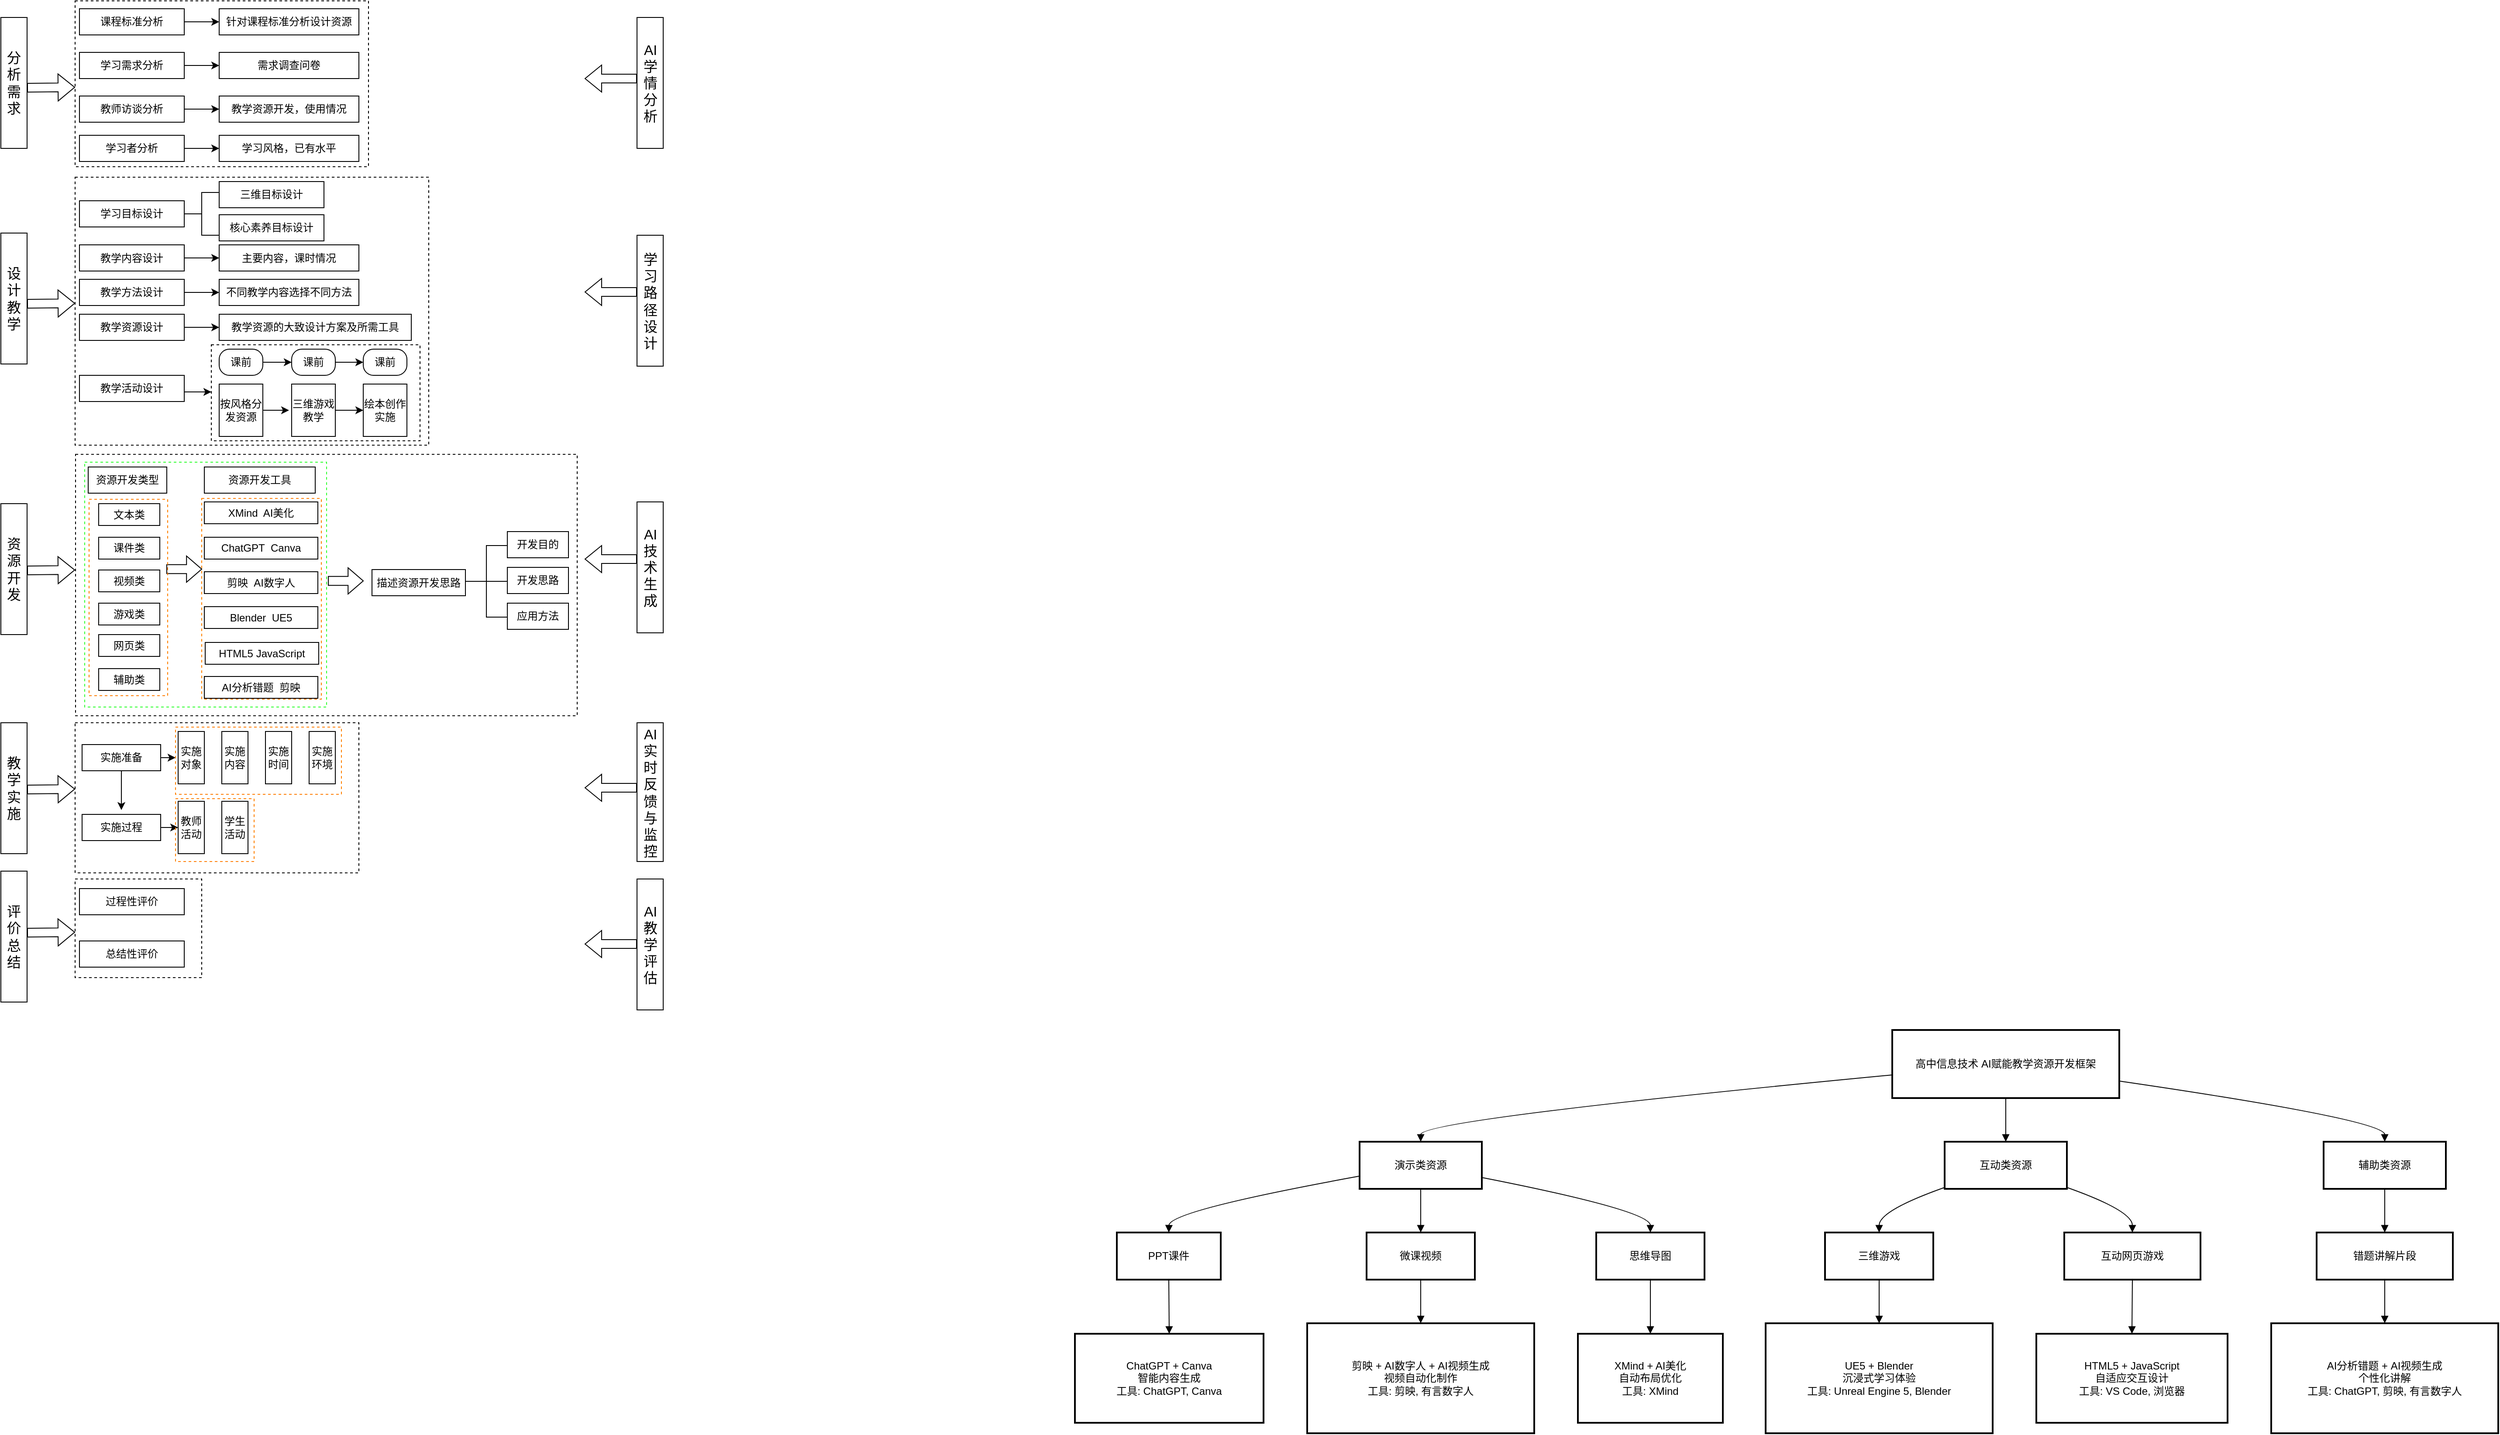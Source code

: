 <mxfile version="28.1.0">
  <diagram name="第 1 页" id="VxwswA1CDqskSliWBCK6">
    <mxGraphModel dx="2696" dy="692" grid="1" gridSize="10" guides="1" tooltips="1" connect="1" arrows="1" fold="1" page="1" pageScale="1" pageWidth="827" pageHeight="1169" math="0" shadow="0">
      <root>
        <mxCell id="0" />
        <mxCell id="1" parent="0" />
        <mxCell id="JnCEbH-ntcEdmTGc3oJX-201" value="" style="rounded=0;whiteSpace=wrap;html=1;fillColor=none;dashed=1;" parent="1" vertex="1">
          <mxGeometry x="-1125" y="401" width="336" height="190" as="geometry" />
        </mxCell>
        <mxCell id="JnCEbH-ntcEdmTGc3oJX-203" value="" style="rounded=0;whiteSpace=wrap;html=1;fillColor=none;dashed=1;" parent="1" vertex="1">
          <mxGeometry x="-1125" y="603" width="405" height="307" as="geometry" />
        </mxCell>
        <mxCell id="JnCEbH-ntcEdmTGc3oJX-2" value="分析需求" style="rounded=0;whiteSpace=wrap;html=1;fontSize=16;" parent="1" vertex="1">
          <mxGeometry x="-1210" y="420" width="30" height="150" as="geometry" />
        </mxCell>
        <mxCell id="JnCEbH-ntcEdmTGc3oJX-3" value="设计教学" style="rounded=0;whiteSpace=wrap;html=1;fontSize=16;" parent="1" vertex="1">
          <mxGeometry x="-1210" y="667" width="30" height="150" as="geometry" />
        </mxCell>
        <mxCell id="JnCEbH-ntcEdmTGc3oJX-4" value="资源开发" style="rounded=0;whiteSpace=wrap;html=1;fontSize=16;" parent="1" vertex="1">
          <mxGeometry x="-1210" y="977" width="30" height="150" as="geometry" />
        </mxCell>
        <mxCell id="JnCEbH-ntcEdmTGc3oJX-5" value="教学实施" style="rounded=0;whiteSpace=wrap;html=1;fontSize=16;" parent="1" vertex="1">
          <mxGeometry x="-1210" y="1228" width="30" height="150" as="geometry" />
        </mxCell>
        <mxCell id="JnCEbH-ntcEdmTGc3oJX-6" value="评价总结" style="rounded=0;whiteSpace=wrap;html=1;fontSize=16;" parent="1" vertex="1">
          <mxGeometry x="-1210" y="1398" width="30" height="150" as="geometry" />
        </mxCell>
        <mxCell id="JnCEbH-ntcEdmTGc3oJX-7" value="过程性评价" style="rounded=0;whiteSpace=wrap;html=1;" parent="1" vertex="1">
          <mxGeometry x="-1120" y="1418" width="120" height="30" as="geometry" />
        </mxCell>
        <mxCell id="JnCEbH-ntcEdmTGc3oJX-8" value="总结性评价" style="rounded=0;whiteSpace=wrap;html=1;" parent="1" vertex="1">
          <mxGeometry x="-1120" y="1478" width="120" height="30" as="geometry" />
        </mxCell>
        <mxCell id="JnCEbH-ntcEdmTGc3oJX-195" style="edgeStyle=elbowEdgeStyle;rounded=0;orthogonalLoop=1;jettySize=auto;html=1;exitX=1;exitY=0.5;exitDx=0;exitDy=0;entryX=0;entryY=0.5;entryDx=0;entryDy=0;" parent="1" source="JnCEbH-ntcEdmTGc3oJX-9" target="JnCEbH-ntcEdmTGc3oJX-11" edge="1">
          <mxGeometry relative="1" as="geometry" />
        </mxCell>
        <mxCell id="JnCEbH-ntcEdmTGc3oJX-9" value="实施过程" style="rounded=0;whiteSpace=wrap;html=1;" parent="1" vertex="1">
          <mxGeometry x="-1117" y="1333" width="90" height="30" as="geometry" />
        </mxCell>
        <mxCell id="JnCEbH-ntcEdmTGc3oJX-196" style="edgeStyle=elbowEdgeStyle;rounded=0;orthogonalLoop=1;jettySize=auto;html=1;exitX=0.5;exitY=1;exitDx=0;exitDy=0;" parent="1" source="JnCEbH-ntcEdmTGc3oJX-10" edge="1">
          <mxGeometry relative="1" as="geometry">
            <mxPoint x="-1072" y="1328" as="targetPoint" />
          </mxGeometry>
        </mxCell>
        <mxCell id="JnCEbH-ntcEdmTGc3oJX-197" style="edgeStyle=elbowEdgeStyle;rounded=0;orthogonalLoop=1;jettySize=auto;html=1;exitX=1;exitY=0.5;exitDx=0;exitDy=0;" parent="1" source="JnCEbH-ntcEdmTGc3oJX-10" edge="1">
          <mxGeometry relative="1" as="geometry">
            <mxPoint x="-1010" y="1268" as="targetPoint" />
          </mxGeometry>
        </mxCell>
        <mxCell id="JnCEbH-ntcEdmTGc3oJX-10" value="实施准备" style="rounded=0;whiteSpace=wrap;html=1;" parent="1" vertex="1">
          <mxGeometry x="-1117" y="1253" width="90" height="30" as="geometry" />
        </mxCell>
        <mxCell id="JnCEbH-ntcEdmTGc3oJX-11" value="教师活动" style="rounded=0;whiteSpace=wrap;html=1;" parent="1" vertex="1">
          <mxGeometry x="-1007" y="1318" width="30" height="60" as="geometry" />
        </mxCell>
        <mxCell id="JnCEbH-ntcEdmTGc3oJX-12" value="学生活动" style="rounded=0;whiteSpace=wrap;html=1;" parent="1" vertex="1">
          <mxGeometry x="-957" y="1318" width="30" height="60" as="geometry" />
        </mxCell>
        <mxCell id="JnCEbH-ntcEdmTGc3oJX-13" value="实施内容" style="rounded=0;whiteSpace=wrap;html=1;" parent="1" vertex="1">
          <mxGeometry x="-957" y="1238" width="30" height="60" as="geometry" />
        </mxCell>
        <mxCell id="JnCEbH-ntcEdmTGc3oJX-14" value="实施对象" style="rounded=0;whiteSpace=wrap;html=1;" parent="1" vertex="1">
          <mxGeometry x="-1007" y="1238" width="30" height="60" as="geometry" />
        </mxCell>
        <mxCell id="JnCEbH-ntcEdmTGc3oJX-15" value="实施时间" style="rounded=0;whiteSpace=wrap;html=1;" parent="1" vertex="1">
          <mxGeometry x="-907" y="1238" width="30" height="60" as="geometry" />
        </mxCell>
        <mxCell id="JnCEbH-ntcEdmTGc3oJX-16" value="实施环境" style="rounded=0;whiteSpace=wrap;html=1;" parent="1" vertex="1">
          <mxGeometry x="-857" y="1238" width="30" height="60" as="geometry" />
        </mxCell>
        <mxCell id="JnCEbH-ntcEdmTGc3oJX-17" value="资源开发类型" style="rounded=0;whiteSpace=wrap;html=1;" parent="1" vertex="1">
          <mxGeometry x="-1110" y="935" width="90" height="30" as="geometry" />
        </mxCell>
        <mxCell id="JnCEbH-ntcEdmTGc3oJX-18" value="资源开发工具" style="rounded=0;whiteSpace=wrap;html=1;" parent="1" vertex="1">
          <mxGeometry x="-977" y="935" width="127" height="30" as="geometry" />
        </mxCell>
        <mxCell id="JnCEbH-ntcEdmTGc3oJX-19" value="描述资源开发思路" style="rounded=0;whiteSpace=wrap;html=1;" parent="1" vertex="1">
          <mxGeometry x="-785" y="1052.5" width="107" height="30" as="geometry" />
        </mxCell>
        <mxCell id="JnCEbH-ntcEdmTGc3oJX-20" value="文本类" style="rounded=0;whiteSpace=wrap;html=1;" parent="1" vertex="1">
          <mxGeometry x="-1098" y="977" width="70" height="25" as="geometry" />
        </mxCell>
        <mxCell id="JnCEbH-ntcEdmTGc3oJX-21" value="课件类" style="rounded=0;whiteSpace=wrap;html=1;" parent="1" vertex="1">
          <mxGeometry x="-1098" y="1015.5" width="70" height="25" as="geometry" />
        </mxCell>
        <mxCell id="JnCEbH-ntcEdmTGc3oJX-22" value="视频类" style="rounded=0;whiteSpace=wrap;html=1;" parent="1" vertex="1">
          <mxGeometry x="-1098" y="1053" width="70" height="25" as="geometry" />
        </mxCell>
        <mxCell id="JnCEbH-ntcEdmTGc3oJX-24" value="网页类" style="rounded=0;whiteSpace=wrap;html=1;" parent="1" vertex="1">
          <mxGeometry x="-1098" y="1127" width="70" height="25" as="geometry" />
        </mxCell>
        <mxCell id="JnCEbH-ntcEdmTGc3oJX-25" value="游戏类" style="rounded=0;whiteSpace=wrap;html=1;" parent="1" vertex="1">
          <mxGeometry x="-1098" y="1091" width="70" height="25" as="geometry" />
        </mxCell>
        <mxCell id="JnCEbH-ntcEdmTGc3oJX-27" value="辅助类" style="rounded=0;whiteSpace=wrap;html=1;" parent="1" vertex="1">
          <mxGeometry x="-1098" y="1166" width="70" height="25" as="geometry" />
        </mxCell>
        <mxCell id="JnCEbH-ntcEdmTGc3oJX-167" style="edgeStyle=orthogonalEdgeStyle;rounded=0;orthogonalLoop=1;jettySize=auto;html=1;exitX=1;exitY=0.5;exitDx=0;exitDy=0;entryX=0;entryY=0.5;entryDx=0;entryDy=0;" parent="1" source="JnCEbH-ntcEdmTGc3oJX-129" target="JnCEbH-ntcEdmTGc3oJX-155" edge="1">
          <mxGeometry relative="1" as="geometry" />
        </mxCell>
        <mxCell id="JnCEbH-ntcEdmTGc3oJX-129" value="课程标准分析" style="rounded=0;whiteSpace=wrap;html=1;" parent="1" vertex="1">
          <mxGeometry x="-1120" y="410" width="120" height="30" as="geometry" />
        </mxCell>
        <mxCell id="JnCEbH-ntcEdmTGc3oJX-170" style="edgeStyle=orthogonalEdgeStyle;rounded=0;orthogonalLoop=1;jettySize=auto;html=1;exitX=1;exitY=0.5;exitDx=0;exitDy=0;entryX=0;entryY=0.5;entryDx=0;entryDy=0;" parent="1" source="JnCEbH-ntcEdmTGc3oJX-130" target="JnCEbH-ntcEdmTGc3oJX-157" edge="1">
          <mxGeometry relative="1" as="geometry" />
        </mxCell>
        <mxCell id="JnCEbH-ntcEdmTGc3oJX-130" value="教师访谈分析" style="rounded=0;whiteSpace=wrap;html=1;" parent="1" vertex="1">
          <mxGeometry x="-1120" y="510" width="120" height="30" as="geometry" />
        </mxCell>
        <mxCell id="JnCEbH-ntcEdmTGc3oJX-169" style="edgeStyle=orthogonalEdgeStyle;rounded=0;orthogonalLoop=1;jettySize=auto;html=1;exitX=1;exitY=0.5;exitDx=0;exitDy=0;entryX=0;entryY=0.5;entryDx=0;entryDy=0;" parent="1" source="JnCEbH-ntcEdmTGc3oJX-131" target="JnCEbH-ntcEdmTGc3oJX-156" edge="1">
          <mxGeometry relative="1" as="geometry" />
        </mxCell>
        <mxCell id="JnCEbH-ntcEdmTGc3oJX-131" value="学习需求分析" style="rounded=0;whiteSpace=wrap;html=1;" parent="1" vertex="1">
          <mxGeometry x="-1120" y="460" width="120" height="30" as="geometry" />
        </mxCell>
        <mxCell id="JnCEbH-ntcEdmTGc3oJX-173" style="edgeStyle=orthogonalEdgeStyle;rounded=0;orthogonalLoop=1;jettySize=auto;html=1;exitX=1;exitY=0.5;exitDx=0;exitDy=0;entryX=0;entryY=0.5;entryDx=0;entryDy=0;" parent="1" source="JnCEbH-ntcEdmTGc3oJX-132" target="JnCEbH-ntcEdmTGc3oJX-158" edge="1">
          <mxGeometry relative="1" as="geometry">
            <mxPoint x="-970" y="570" as="targetPoint" />
          </mxGeometry>
        </mxCell>
        <mxCell id="JnCEbH-ntcEdmTGc3oJX-132" value="学习者分析" style="rounded=0;whiteSpace=wrap;html=1;" parent="1" vertex="1">
          <mxGeometry x="-1120" y="555" width="120" height="30" as="geometry" />
        </mxCell>
        <mxCell id="JnCEbH-ntcEdmTGc3oJX-133" value="学习目标设计" style="rounded=0;whiteSpace=wrap;html=1;" parent="1" vertex="1">
          <mxGeometry x="-1120" y="630" width="120" height="30" as="geometry" />
        </mxCell>
        <mxCell id="JnCEbH-ntcEdmTGc3oJX-182" style="edgeStyle=elbowEdgeStyle;rounded=0;orthogonalLoop=1;jettySize=auto;html=1;exitX=1;exitY=0.5;exitDx=0;exitDy=0;entryX=0;entryY=0.5;entryDx=0;entryDy=0;" parent="1" source="JnCEbH-ntcEdmTGc3oJX-134" target="JnCEbH-ntcEdmTGc3oJX-161" edge="1">
          <mxGeometry relative="1" as="geometry" />
        </mxCell>
        <mxCell id="JnCEbH-ntcEdmTGc3oJX-134" value="教学资源设计" style="rounded=0;whiteSpace=wrap;html=1;" parent="1" vertex="1">
          <mxGeometry x="-1120" y="760" width="120" height="30" as="geometry" />
        </mxCell>
        <mxCell id="JnCEbH-ntcEdmTGc3oJX-179" style="edgeStyle=elbowEdgeStyle;rounded=0;orthogonalLoop=1;jettySize=auto;html=1;exitX=1;exitY=0.5;exitDx=0;exitDy=0;entryX=0;entryY=0.5;entryDx=0;entryDy=0;" parent="1" source="JnCEbH-ntcEdmTGc3oJX-135" target="JnCEbH-ntcEdmTGc3oJX-159" edge="1">
          <mxGeometry relative="1" as="geometry" />
        </mxCell>
        <mxCell id="JnCEbH-ntcEdmTGc3oJX-135" value="教学内容设计" style="rounded=0;whiteSpace=wrap;html=1;" parent="1" vertex="1">
          <mxGeometry x="-1120" y="680.5" width="120" height="30" as="geometry" />
        </mxCell>
        <mxCell id="JnCEbH-ntcEdmTGc3oJX-136" value="教学活动设计" style="rounded=0;whiteSpace=wrap;html=1;" parent="1" vertex="1">
          <mxGeometry x="-1120" y="830" width="120" height="30" as="geometry" />
        </mxCell>
        <mxCell id="JnCEbH-ntcEdmTGc3oJX-137" value="三维目标设计" style="rounded=0;whiteSpace=wrap;html=1;" parent="1" vertex="1">
          <mxGeometry x="-960" y="608" width="120" height="30" as="geometry" />
        </mxCell>
        <mxCell id="JnCEbH-ntcEdmTGc3oJX-138" value="核心素养目标设计" style="rounded=0;whiteSpace=wrap;html=1;" parent="1" vertex="1">
          <mxGeometry x="-960" y="646" width="120" height="30" as="geometry" />
        </mxCell>
        <mxCell id="JnCEbH-ntcEdmTGc3oJX-180" style="edgeStyle=elbowEdgeStyle;rounded=0;orthogonalLoop=1;jettySize=auto;html=1;exitX=1;exitY=0.5;exitDx=0;exitDy=0;entryX=0;entryY=0.5;entryDx=0;entryDy=0;" parent="1" source="JnCEbH-ntcEdmTGc3oJX-139" target="JnCEbH-ntcEdmTGc3oJX-160" edge="1">
          <mxGeometry relative="1" as="geometry" />
        </mxCell>
        <mxCell id="JnCEbH-ntcEdmTGc3oJX-139" value="教学方法设计" style="rounded=0;whiteSpace=wrap;html=1;" parent="1" vertex="1">
          <mxGeometry x="-1120" y="720" width="120" height="30" as="geometry" />
        </mxCell>
        <mxCell id="JnCEbH-ntcEdmTGc3oJX-183" style="edgeStyle=elbowEdgeStyle;rounded=0;orthogonalLoop=1;jettySize=auto;html=1;exitX=1;exitY=0.5;exitDx=0;exitDy=0;entryX=0;entryY=0.5;entryDx=0;entryDy=0;" parent="1" source="JnCEbH-ntcEdmTGc3oJX-140" target="JnCEbH-ntcEdmTGc3oJX-141" edge="1">
          <mxGeometry relative="1" as="geometry" />
        </mxCell>
        <mxCell id="JnCEbH-ntcEdmTGc3oJX-140" value="课前" style="rounded=1;whiteSpace=wrap;html=1;arcSize=39;" parent="1" vertex="1">
          <mxGeometry x="-960" y="800" width="50" height="30" as="geometry" />
        </mxCell>
        <mxCell id="JnCEbH-ntcEdmTGc3oJX-184" style="edgeStyle=elbowEdgeStyle;rounded=0;orthogonalLoop=1;jettySize=auto;html=1;exitX=1;exitY=0.5;exitDx=0;exitDy=0;entryX=0;entryY=0.5;entryDx=0;entryDy=0;" parent="1" source="JnCEbH-ntcEdmTGc3oJX-141" target="JnCEbH-ntcEdmTGc3oJX-142" edge="1">
          <mxGeometry relative="1" as="geometry" />
        </mxCell>
        <mxCell id="JnCEbH-ntcEdmTGc3oJX-141" value="课前" style="rounded=1;whiteSpace=wrap;html=1;arcSize=39;" parent="1" vertex="1">
          <mxGeometry x="-877" y="800" width="50" height="30" as="geometry" />
        </mxCell>
        <mxCell id="JnCEbH-ntcEdmTGc3oJX-142" value="课前" style="rounded=1;whiteSpace=wrap;html=1;arcSize=39;" parent="1" vertex="1">
          <mxGeometry x="-795" y="800" width="50" height="30" as="geometry" />
        </mxCell>
        <mxCell id="JnCEbH-ntcEdmTGc3oJX-185" style="edgeStyle=elbowEdgeStyle;rounded=0;orthogonalLoop=1;jettySize=auto;html=1;exitX=1;exitY=0.5;exitDx=0;exitDy=0;" parent="1" source="JnCEbH-ntcEdmTGc3oJX-143" edge="1">
          <mxGeometry relative="1" as="geometry">
            <mxPoint x="-880" y="870" as="targetPoint" />
          </mxGeometry>
        </mxCell>
        <mxCell id="JnCEbH-ntcEdmTGc3oJX-143" value="按风格分发资源" style="rounded=0;whiteSpace=wrap;html=1;" parent="1" vertex="1">
          <mxGeometry x="-960" y="840" width="50" height="60" as="geometry" />
        </mxCell>
        <mxCell id="JnCEbH-ntcEdmTGc3oJX-186" style="edgeStyle=elbowEdgeStyle;rounded=0;orthogonalLoop=1;jettySize=auto;html=1;exitX=1;exitY=0.5;exitDx=0;exitDy=0;entryX=0;entryY=0.5;entryDx=0;entryDy=0;" parent="1" source="JnCEbH-ntcEdmTGc3oJX-144" target="JnCEbH-ntcEdmTGc3oJX-145" edge="1">
          <mxGeometry relative="1" as="geometry" />
        </mxCell>
        <mxCell id="JnCEbH-ntcEdmTGc3oJX-144" value="三维游戏教学" style="rounded=0;whiteSpace=wrap;html=1;" parent="1" vertex="1">
          <mxGeometry x="-877" y="840" width="50" height="60" as="geometry" />
        </mxCell>
        <mxCell id="JnCEbH-ntcEdmTGc3oJX-145" value="绘本创作实施" style="rounded=0;whiteSpace=wrap;html=1;" parent="1" vertex="1">
          <mxGeometry x="-795" y="840" width="50" height="60" as="geometry" />
        </mxCell>
        <mxCell id="JnCEbH-ntcEdmTGc3oJX-146" value="&#xa;剪映  AI数字人&#xa;" style="whiteSpace=wrap;strokeWidth=1;perimeterSpacing=0;" parent="1" vertex="1">
          <mxGeometry x="-977" y="1055" width="130" height="25" as="geometry" />
        </mxCell>
        <mxCell id="JnCEbH-ntcEdmTGc3oJX-147" value="&#xa;XMind  AI美化&#xa;" style="whiteSpace=wrap;strokeWidth=1;perimeterSpacing=0;" parent="1" vertex="1">
          <mxGeometry x="-977" y="975" width="130" height="25" as="geometry" />
        </mxCell>
        <mxCell id="JnCEbH-ntcEdmTGc3oJX-148" value="&#xa;ChatGPT  Canva&#xa;" style="whiteSpace=wrap;strokeWidth=1;perimeterSpacing=0;" parent="1" vertex="1">
          <mxGeometry x="-977" y="1015.5" width="130" height="25" as="geometry" />
        </mxCell>
        <mxCell id="JnCEbH-ntcEdmTGc3oJX-149" value="Blender  UE5" style="whiteSpace=wrap;strokeWidth=1;perimeterSpacing=0;" parent="1" vertex="1">
          <mxGeometry x="-977" y="1095" width="130" height="25" as="geometry" />
        </mxCell>
        <mxCell id="JnCEbH-ntcEdmTGc3oJX-150" value="HTML5 JavaScript" style="whiteSpace=wrap;strokeWidth=1;perimeterSpacing=0;" parent="1" vertex="1">
          <mxGeometry x="-976" y="1136" width="130" height="25" as="geometry" />
        </mxCell>
        <mxCell id="JnCEbH-ntcEdmTGc3oJX-151" value="AI分析错题  剪映" style="whiteSpace=wrap;strokeWidth=1;perimeterSpacing=0;" parent="1" vertex="1">
          <mxGeometry x="-977" y="1175" width="130" height="25" as="geometry" />
        </mxCell>
        <mxCell id="JnCEbH-ntcEdmTGc3oJX-152" value="开发目的" style="rounded=0;whiteSpace=wrap;html=1;" parent="1" vertex="1">
          <mxGeometry x="-630" y="1009" width="70" height="30" as="geometry" />
        </mxCell>
        <mxCell id="JnCEbH-ntcEdmTGc3oJX-153" value="开发思路" style="rounded=0;whiteSpace=wrap;html=1;" parent="1" vertex="1">
          <mxGeometry x="-630" y="1050" width="70" height="30" as="geometry" />
        </mxCell>
        <mxCell id="JnCEbH-ntcEdmTGc3oJX-154" value="应用方法" style="rounded=0;whiteSpace=wrap;html=1;" parent="1" vertex="1">
          <mxGeometry x="-630" y="1091" width="70" height="30" as="geometry" />
        </mxCell>
        <mxCell id="JnCEbH-ntcEdmTGc3oJX-155" value="针对课程标准分析设计资源" style="rounded=0;whiteSpace=wrap;html=1;" parent="1" vertex="1">
          <mxGeometry x="-960" y="410" width="160" height="30" as="geometry" />
        </mxCell>
        <mxCell id="JnCEbH-ntcEdmTGc3oJX-156" value="需求调查问卷" style="rounded=0;whiteSpace=wrap;html=1;" parent="1" vertex="1">
          <mxGeometry x="-960" y="460" width="160" height="30" as="geometry" />
        </mxCell>
        <mxCell id="JnCEbH-ntcEdmTGc3oJX-157" value="教学资源开发，使用情况" style="rounded=0;whiteSpace=wrap;html=1;" parent="1" vertex="1">
          <mxGeometry x="-960" y="510" width="160" height="30" as="geometry" />
        </mxCell>
        <mxCell id="JnCEbH-ntcEdmTGc3oJX-158" value="学习风格，已有水平" style="rounded=0;whiteSpace=wrap;html=1;" parent="1" vertex="1">
          <mxGeometry x="-960" y="555" width="160" height="30" as="geometry" />
        </mxCell>
        <mxCell id="JnCEbH-ntcEdmTGc3oJX-159" value="主要内容，课时情况" style="rounded=0;whiteSpace=wrap;html=1;" parent="1" vertex="1">
          <mxGeometry x="-960" y="680.5" width="160" height="30" as="geometry" />
        </mxCell>
        <mxCell id="JnCEbH-ntcEdmTGc3oJX-160" value="不同教学内容选择不同方法" style="rounded=0;whiteSpace=wrap;html=1;" parent="1" vertex="1">
          <mxGeometry x="-960" y="720" width="160" height="30" as="geometry" />
        </mxCell>
        <mxCell id="JnCEbH-ntcEdmTGc3oJX-161" value="教学资源的大致设计方案及所需工具" style="rounded=0;whiteSpace=wrap;html=1;" parent="1" vertex="1">
          <mxGeometry x="-960" y="760" width="220" height="30" as="geometry" />
        </mxCell>
        <mxCell id="JnCEbH-ntcEdmTGc3oJX-162" value="" style="shape=flexArrow;endArrow=classic;html=1;rounded=0;movable=1;resizable=1;rotatable=1;deletable=1;editable=1;locked=0;connectable=1;" parent="1" edge="1">
          <mxGeometry width="50" height="50" relative="1" as="geometry">
            <mxPoint x="-1180" y="500.5" as="sourcePoint" />
            <mxPoint x="-1125" y="500" as="targetPoint" />
          </mxGeometry>
        </mxCell>
        <mxCell id="JnCEbH-ntcEdmTGc3oJX-163" value="" style="shape=flexArrow;endArrow=classic;html=1;rounded=0;movable=1;resizable=1;rotatable=1;deletable=1;editable=1;locked=0;connectable=1;" parent="1" edge="1">
          <mxGeometry width="50" height="50" relative="1" as="geometry">
            <mxPoint x="-1180" y="748" as="sourcePoint" />
            <mxPoint x="-1125" y="747.5" as="targetPoint" />
          </mxGeometry>
        </mxCell>
        <mxCell id="JnCEbH-ntcEdmTGc3oJX-164" value="" style="shape=flexArrow;endArrow=classic;html=1;rounded=0;movable=1;resizable=1;rotatable=1;deletable=1;editable=1;locked=0;connectable=1;" parent="1" edge="1">
          <mxGeometry width="50" height="50" relative="1" as="geometry">
            <mxPoint x="-1180" y="1053.5" as="sourcePoint" />
            <mxPoint x="-1125" y="1053" as="targetPoint" />
          </mxGeometry>
        </mxCell>
        <mxCell id="JnCEbH-ntcEdmTGc3oJX-165" value="" style="shape=flexArrow;endArrow=classic;html=1;rounded=0;movable=1;resizable=1;rotatable=1;deletable=1;editable=1;locked=0;connectable=1;" parent="1" edge="1">
          <mxGeometry width="50" height="50" relative="1" as="geometry">
            <mxPoint x="-1180" y="1304.5" as="sourcePoint" />
            <mxPoint x="-1125" y="1304" as="targetPoint" />
          </mxGeometry>
        </mxCell>
        <mxCell id="JnCEbH-ntcEdmTGc3oJX-166" value="" style="shape=flexArrow;endArrow=classic;html=1;rounded=0;movable=1;resizable=1;rotatable=1;deletable=1;editable=1;locked=0;connectable=1;" parent="1" edge="1">
          <mxGeometry width="50" height="50" relative="1" as="geometry">
            <mxPoint x="-1180" y="1468.5" as="sourcePoint" />
            <mxPoint x="-1125" y="1468" as="targetPoint" />
          </mxGeometry>
        </mxCell>
        <mxCell id="JnCEbH-ntcEdmTGc3oJX-178" value="" style="strokeWidth=1;html=1;shape=mxgraph.flowchart.annotation_2;align=left;labelPosition=right;pointerEvents=1;" parent="1" vertex="1">
          <mxGeometry x="-1000" y="620.5" width="40" height="49" as="geometry" />
        </mxCell>
        <mxCell id="JnCEbH-ntcEdmTGc3oJX-191" value="" style="html=1;shadow=0;dashed=0;align=center;verticalAlign=middle;shape=mxgraph.arrows2.arrow;dy=0.66;dx=17.4;notch=0;" parent="1" vertex="1">
          <mxGeometry x="-1020" y="1037" width="40" height="30" as="geometry" />
        </mxCell>
        <mxCell id="JnCEbH-ntcEdmTGc3oJX-194" value="" style="html=1;shadow=0;dashed=0;align=center;verticalAlign=middle;shape=mxgraph.arrows2.arrow;dy=0.66;dx=17.4;notch=0;" parent="1" vertex="1">
          <mxGeometry x="-835" y="1050.5" width="40" height="30" as="geometry" />
        </mxCell>
        <mxCell id="JnCEbH-ntcEdmTGc3oJX-198" value="" style="strokeWidth=1;html=1;shape=mxgraph.flowchart.annotation_2;align=left;labelPosition=right;pointerEvents=1;" parent="1" vertex="1">
          <mxGeometry x="-678" y="1025" width="48" height="82" as="geometry" />
        </mxCell>
        <mxCell id="JnCEbH-ntcEdmTGc3oJX-200" value="" style="line;strokeWidth=1;html=1;" parent="1" vertex="1">
          <mxGeometry x="-654.5" y="1061" width="24.5" height="10" as="geometry" />
        </mxCell>
        <mxCell id="JnCEbH-ntcEdmTGc3oJX-204" value="" style="rounded=0;whiteSpace=wrap;html=1;fillColor=none;dashed=1;" parent="1" vertex="1">
          <mxGeometry x="-969" y="795" width="239" height="110" as="geometry" />
        </mxCell>
        <mxCell id="JnCEbH-ntcEdmTGc3oJX-206" style="edgeStyle=elbowEdgeStyle;rounded=0;orthogonalLoop=1;jettySize=auto;html=1;entryX=0;entryY=0.5;entryDx=0;entryDy=0;" parent="1" edge="1">
          <mxGeometry relative="1" as="geometry">
            <mxPoint x="-1000" y="849" as="sourcePoint" />
            <mxPoint x="-969" y="849" as="targetPoint" />
            <Array as="points">
              <mxPoint x="-980" y="872" />
            </Array>
          </mxGeometry>
        </mxCell>
        <mxCell id="JnCEbH-ntcEdmTGc3oJX-210" value="" style="rounded=0;whiteSpace=wrap;html=1;fillColor=none;dashed=1;" parent="1" vertex="1">
          <mxGeometry x="-1124.5" y="920.5" width="574.5" height="299.5" as="geometry" />
        </mxCell>
        <mxCell id="JnCEbH-ntcEdmTGc3oJX-211" value="" style="rounded=0;whiteSpace=wrap;html=1;fillColor=none;dashed=1;strokeColor=#33FF33;" parent="1" vertex="1">
          <mxGeometry x="-1114" y="929.5" width="277" height="280.5" as="geometry" />
        </mxCell>
        <mxCell id="JnCEbH-ntcEdmTGc3oJX-212" value="" style="rounded=0;whiteSpace=wrap;html=1;fillColor=none;dashed=1;strokeColor=#FF8000;" parent="1" vertex="1">
          <mxGeometry x="-1109" y="972" width="90" height="225" as="geometry" />
        </mxCell>
        <mxCell id="JnCEbH-ntcEdmTGc3oJX-213" value="" style="rounded=0;whiteSpace=wrap;html=1;fillColor=none;dashed=1;strokeColor=#FF8000;" parent="1" vertex="1">
          <mxGeometry x="-980" y="971" width="137" height="230" as="geometry" />
        </mxCell>
        <mxCell id="JnCEbH-ntcEdmTGc3oJX-214" value="" style="rounded=0;whiteSpace=wrap;html=1;fillColor=none;dashed=1;" parent="1" vertex="1">
          <mxGeometry x="-1125" y="1228" width="325" height="172" as="geometry" />
        </mxCell>
        <mxCell id="JnCEbH-ntcEdmTGc3oJX-215" value="" style="rounded=0;whiteSpace=wrap;html=1;fillColor=none;dashed=1;" parent="1" vertex="1">
          <mxGeometry x="-1125" y="1407" width="145" height="113" as="geometry" />
        </mxCell>
        <mxCell id="JnCEbH-ntcEdmTGc3oJX-216" value="" style="rounded=0;whiteSpace=wrap;html=1;fillColor=none;dashed=1;strokeColor=#FF8000;" parent="1" vertex="1">
          <mxGeometry x="-1010" y="1233" width="190" height="77" as="geometry" />
        </mxCell>
        <mxCell id="JnCEbH-ntcEdmTGc3oJX-217" value="" style="rounded=0;whiteSpace=wrap;html=1;fillColor=none;dashed=1;strokeColor=#FF8000;" parent="1" vertex="1">
          <mxGeometry x="-1010" y="1315" width="90" height="72" as="geometry" />
        </mxCell>
        <mxCell id="JnCEbH-ntcEdmTGc3oJX-218" value="AI学情分析" style="rounded=0;whiteSpace=wrap;html=1;fontSize=16;" parent="1" vertex="1">
          <mxGeometry x="-481.5" y="420" width="30" height="150" as="geometry" />
        </mxCell>
        <mxCell id="JnCEbH-ntcEdmTGc3oJX-219" value="学习路径设计" style="rounded=0;whiteSpace=wrap;html=1;fontSize=16;" parent="1" vertex="1">
          <mxGeometry x="-481.5" y="669.5" width="30" height="150" as="geometry" />
        </mxCell>
        <mxCell id="JnCEbH-ntcEdmTGc3oJX-220" value="AI技术生成" style="rounded=0;whiteSpace=wrap;html=1;fontSize=16;" parent="1" vertex="1">
          <mxGeometry x="-481.5" y="975" width="30" height="150" as="geometry" />
        </mxCell>
        <mxCell id="JnCEbH-ntcEdmTGc3oJX-221" value="AI实时反馈与监控" style="rounded=0;whiteSpace=wrap;html=1;fontSize=16;" parent="1" vertex="1">
          <mxGeometry x="-481.5" y="1228" width="30" height="159" as="geometry" />
        </mxCell>
        <mxCell id="JnCEbH-ntcEdmTGc3oJX-222" value="AI教学评估" style="rounded=0;whiteSpace=wrap;html=1;fontSize=16;" parent="1" vertex="1">
          <mxGeometry x="-481.5" y="1407" width="30" height="150" as="geometry" />
        </mxCell>
        <mxCell id="JnCEbH-ntcEdmTGc3oJX-228" value="" style="shape=flexArrow;endArrow=classic;html=1;rounded=0;movable=1;resizable=1;rotatable=1;deletable=1;editable=1;locked=0;connectable=1;" parent="1" edge="1">
          <mxGeometry width="50" height="50" relative="1" as="geometry">
            <mxPoint x="-481.5" y="490" as="sourcePoint" />
            <mxPoint x="-541.5" y="490" as="targetPoint" />
          </mxGeometry>
        </mxCell>
        <mxCell id="JnCEbH-ntcEdmTGc3oJX-229" value="" style="shape=flexArrow;endArrow=classic;html=1;rounded=0;movable=1;resizable=1;rotatable=1;deletable=1;editable=1;locked=0;connectable=1;" parent="1" edge="1">
          <mxGeometry width="50" height="50" relative="1" as="geometry">
            <mxPoint x="-481.5" y="734.5" as="sourcePoint" />
            <mxPoint x="-541.5" y="734.5" as="targetPoint" />
          </mxGeometry>
        </mxCell>
        <mxCell id="JnCEbH-ntcEdmTGc3oJX-230" value="" style="shape=flexArrow;endArrow=classic;html=1;rounded=0;movable=1;resizable=1;rotatable=1;deletable=1;editable=1;locked=0;connectable=1;" parent="1" edge="1">
          <mxGeometry width="50" height="50" relative="1" as="geometry">
            <mxPoint x="-481.5" y="1040.5" as="sourcePoint" />
            <mxPoint x="-541.5" y="1040.5" as="targetPoint" />
          </mxGeometry>
        </mxCell>
        <mxCell id="JnCEbH-ntcEdmTGc3oJX-231" value="" style="shape=flexArrow;endArrow=classic;html=1;rounded=0;movable=1;resizable=1;rotatable=1;deletable=1;editable=1;locked=0;connectable=1;" parent="1" edge="1">
          <mxGeometry width="50" height="50" relative="1" as="geometry">
            <mxPoint x="-481.5" y="1302.5" as="sourcePoint" />
            <mxPoint x="-541.5" y="1302.5" as="targetPoint" />
          </mxGeometry>
        </mxCell>
        <mxCell id="JnCEbH-ntcEdmTGc3oJX-232" value="" style="shape=flexArrow;endArrow=classic;html=1;rounded=0;movable=1;resizable=1;rotatable=1;deletable=1;editable=1;locked=0;connectable=1;" parent="1" edge="1">
          <mxGeometry width="50" height="50" relative="1" as="geometry">
            <mxPoint x="-481.5" y="1481.5" as="sourcePoint" />
            <mxPoint x="-541.5" y="1481.5" as="targetPoint" />
          </mxGeometry>
        </mxCell>
        <mxCell id="u-_T65ozk4p2TlBlBN9i-26" value="高中信息技术 AI赋能教学资源开发框架" style="whiteSpace=wrap;strokeWidth=2;" vertex="1" parent="1">
          <mxGeometry x="956" y="1580" width="260" height="78" as="geometry" />
        </mxCell>
        <mxCell id="u-_T65ozk4p2TlBlBN9i-27" value="演示类资源" style="whiteSpace=wrap;strokeWidth=2;" vertex="1" parent="1">
          <mxGeometry x="346" y="1708" width="140" height="54" as="geometry" />
        </mxCell>
        <mxCell id="u-_T65ozk4p2TlBlBN9i-28" value="互动类资源" style="whiteSpace=wrap;strokeWidth=2;" vertex="1" parent="1">
          <mxGeometry x="1016" y="1708" width="140" height="54" as="geometry" />
        </mxCell>
        <mxCell id="u-_T65ozk4p2TlBlBN9i-29" value="辅助类资源" style="whiteSpace=wrap;strokeWidth=2;" vertex="1" parent="1">
          <mxGeometry x="1450" y="1708" width="140" height="54" as="geometry" />
        </mxCell>
        <mxCell id="u-_T65ozk4p2TlBlBN9i-30" value="PPT课件" style="whiteSpace=wrap;strokeWidth=2;" vertex="1" parent="1">
          <mxGeometry x="68" y="1812" width="119" height="54" as="geometry" />
        </mxCell>
        <mxCell id="u-_T65ozk4p2TlBlBN9i-31" value="ChatGPT + Canva &#xa; 智能内容生成 &#xa; 工具: ChatGPT, Canva" style="whiteSpace=wrap;strokeWidth=2;" vertex="1" parent="1">
          <mxGeometry x="20" y="1928" width="216" height="102" as="geometry" />
        </mxCell>
        <mxCell id="u-_T65ozk4p2TlBlBN9i-32" value="微课视频" style="whiteSpace=wrap;strokeWidth=2;" vertex="1" parent="1">
          <mxGeometry x="354" y="1812" width="124" height="54" as="geometry" />
        </mxCell>
        <mxCell id="u-_T65ozk4p2TlBlBN9i-33" value="剪映 + AI数字人 + AI视频生成 &#xa; 视频自动化制作 &#xa; 工具: 剪映, 有言数字人" style="whiteSpace=wrap;strokeWidth=2;" vertex="1" parent="1">
          <mxGeometry x="286" y="1916" width="260" height="126" as="geometry" />
        </mxCell>
        <mxCell id="u-_T65ozk4p2TlBlBN9i-34" value="思维导图" style="whiteSpace=wrap;strokeWidth=2;" vertex="1" parent="1">
          <mxGeometry x="617" y="1812" width="124" height="54" as="geometry" />
        </mxCell>
        <mxCell id="u-_T65ozk4p2TlBlBN9i-35" value="XMind + AI美化 &#xa; 自动布局优化 &#xa; 工具: XMind" style="whiteSpace=wrap;strokeWidth=2;" vertex="1" parent="1">
          <mxGeometry x="596" y="1928" width="166" height="102" as="geometry" />
        </mxCell>
        <mxCell id="u-_T65ozk4p2TlBlBN9i-36" value="三维游戏" style="whiteSpace=wrap;strokeWidth=2;" vertex="1" parent="1">
          <mxGeometry x="879" y="1812" width="124" height="54" as="geometry" />
        </mxCell>
        <mxCell id="u-_T65ozk4p2TlBlBN9i-37" value="UE5 + Blender &#xa; 沉浸式学习体验 &#xa; 工具: Unreal Engine 5, Blender" style="whiteSpace=wrap;strokeWidth=2;" vertex="1" parent="1">
          <mxGeometry x="811" y="1916" width="260" height="126" as="geometry" />
        </mxCell>
        <mxCell id="u-_T65ozk4p2TlBlBN9i-38" value="互动网页游戏" style="whiteSpace=wrap;strokeWidth=2;" vertex="1" parent="1">
          <mxGeometry x="1153" y="1812" width="156" height="54" as="geometry" />
        </mxCell>
        <mxCell id="u-_T65ozk4p2TlBlBN9i-39" value="HTML5 + JavaScript &#xa; 自适应交互设计 &#xa; 工具: VS Code, 浏览器" style="whiteSpace=wrap;strokeWidth=2;" vertex="1" parent="1">
          <mxGeometry x="1121" y="1928" width="219" height="102" as="geometry" />
        </mxCell>
        <mxCell id="u-_T65ozk4p2TlBlBN9i-40" value="错题讲解片段" style="whiteSpace=wrap;strokeWidth=2;" vertex="1" parent="1">
          <mxGeometry x="1442" y="1812" width="156" height="54" as="geometry" />
        </mxCell>
        <mxCell id="u-_T65ozk4p2TlBlBN9i-41" value="AI分析错题 + AI视频生成 &#xa; 个性化讲解 &#xa; 工具: ChatGPT, 剪映, 有言数字人" style="whiteSpace=wrap;strokeWidth=2;" vertex="1" parent="1">
          <mxGeometry x="1390" y="1916" width="260" height="126" as="geometry" />
        </mxCell>
        <mxCell id="u-_T65ozk4p2TlBlBN9i-42" value="" style="curved=1;startArrow=none;endArrow=block;exitX=0;exitY=0.66;entryX=0.5;entryY=0;rounded=0;" edge="1" parent="1" source="u-_T65ozk4p2TlBlBN9i-26" target="u-_T65ozk4p2TlBlBN9i-27">
          <mxGeometry relative="1" as="geometry">
            <Array as="points">
              <mxPoint x="416" y="1683" />
            </Array>
          </mxGeometry>
        </mxCell>
        <mxCell id="u-_T65ozk4p2TlBlBN9i-43" value="" style="curved=1;startArrow=none;endArrow=block;exitX=0.5;exitY=1;entryX=0.5;entryY=0;rounded=0;" edge="1" parent="1" source="u-_T65ozk4p2TlBlBN9i-26" target="u-_T65ozk4p2TlBlBN9i-28">
          <mxGeometry relative="1" as="geometry">
            <Array as="points" />
          </mxGeometry>
        </mxCell>
        <mxCell id="u-_T65ozk4p2TlBlBN9i-44" value="" style="curved=1;startArrow=none;endArrow=block;exitX=1;exitY=0.75;entryX=0.5;entryY=0;rounded=0;" edge="1" parent="1" source="u-_T65ozk4p2TlBlBN9i-26" target="u-_T65ozk4p2TlBlBN9i-29">
          <mxGeometry relative="1" as="geometry">
            <Array as="points">
              <mxPoint x="1520" y="1683" />
            </Array>
          </mxGeometry>
        </mxCell>
        <mxCell id="u-_T65ozk4p2TlBlBN9i-45" value="" style="curved=1;startArrow=none;endArrow=block;exitX=0;exitY=0.73;entryX=0.5;entryY=0;rounded=0;" edge="1" parent="1" source="u-_T65ozk4p2TlBlBN9i-27" target="u-_T65ozk4p2TlBlBN9i-30">
          <mxGeometry relative="1" as="geometry">
            <Array as="points">
              <mxPoint x="128" y="1787" />
            </Array>
          </mxGeometry>
        </mxCell>
        <mxCell id="u-_T65ozk4p2TlBlBN9i-46" value="" style="curved=1;startArrow=none;endArrow=block;exitX=0.5;exitY=1;entryX=0.5;entryY=0;rounded=0;" edge="1" parent="1" source="u-_T65ozk4p2TlBlBN9i-30" target="u-_T65ozk4p2TlBlBN9i-31">
          <mxGeometry relative="1" as="geometry">
            <Array as="points" />
          </mxGeometry>
        </mxCell>
        <mxCell id="u-_T65ozk4p2TlBlBN9i-47" value="" style="curved=1;startArrow=none;endArrow=block;exitX=0.5;exitY=1;entryX=0.5;entryY=0;rounded=0;" edge="1" parent="1" source="u-_T65ozk4p2TlBlBN9i-27" target="u-_T65ozk4p2TlBlBN9i-32">
          <mxGeometry relative="1" as="geometry">
            <Array as="points" />
          </mxGeometry>
        </mxCell>
        <mxCell id="u-_T65ozk4p2TlBlBN9i-48" value="" style="curved=1;startArrow=none;endArrow=block;exitX=0.5;exitY=1;entryX=0.5;entryY=0;rounded=0;" edge="1" parent="1" source="u-_T65ozk4p2TlBlBN9i-32" target="u-_T65ozk4p2TlBlBN9i-33">
          <mxGeometry relative="1" as="geometry">
            <Array as="points" />
          </mxGeometry>
        </mxCell>
        <mxCell id="u-_T65ozk4p2TlBlBN9i-49" value="" style="curved=1;startArrow=none;endArrow=block;exitX=1;exitY=0.76;entryX=0.5;entryY=0;rounded=0;" edge="1" parent="1" source="u-_T65ozk4p2TlBlBN9i-27" target="u-_T65ozk4p2TlBlBN9i-34">
          <mxGeometry relative="1" as="geometry">
            <Array as="points">
              <mxPoint x="679" y="1787" />
            </Array>
          </mxGeometry>
        </mxCell>
        <mxCell id="u-_T65ozk4p2TlBlBN9i-50" value="" style="curved=1;startArrow=none;endArrow=block;exitX=0.5;exitY=1;entryX=0.5;entryY=0;rounded=0;" edge="1" parent="1" source="u-_T65ozk4p2TlBlBN9i-34" target="u-_T65ozk4p2TlBlBN9i-35">
          <mxGeometry relative="1" as="geometry">
            <Array as="points" />
          </mxGeometry>
        </mxCell>
        <mxCell id="u-_T65ozk4p2TlBlBN9i-51" value="" style="curved=1;startArrow=none;endArrow=block;exitX=0;exitY=0.97;entryX=0.5;entryY=0;rounded=0;" edge="1" parent="1" source="u-_T65ozk4p2TlBlBN9i-28" target="u-_T65ozk4p2TlBlBN9i-36">
          <mxGeometry relative="1" as="geometry">
            <Array as="points">
              <mxPoint x="941" y="1787" />
            </Array>
          </mxGeometry>
        </mxCell>
        <mxCell id="u-_T65ozk4p2TlBlBN9i-52" value="" style="curved=1;startArrow=none;endArrow=block;exitX=0.5;exitY=1;entryX=0.5;entryY=0;rounded=0;" edge="1" parent="1" source="u-_T65ozk4p2TlBlBN9i-36" target="u-_T65ozk4p2TlBlBN9i-37">
          <mxGeometry relative="1" as="geometry">
            <Array as="points" />
          </mxGeometry>
        </mxCell>
        <mxCell id="u-_T65ozk4p2TlBlBN9i-53" value="" style="curved=1;startArrow=none;endArrow=block;exitX=1;exitY=0.97;entryX=0.5;entryY=0;rounded=0;" edge="1" parent="1" source="u-_T65ozk4p2TlBlBN9i-28" target="u-_T65ozk4p2TlBlBN9i-38">
          <mxGeometry relative="1" as="geometry">
            <Array as="points">
              <mxPoint x="1231" y="1787" />
            </Array>
          </mxGeometry>
        </mxCell>
        <mxCell id="u-_T65ozk4p2TlBlBN9i-54" value="" style="curved=1;startArrow=none;endArrow=block;exitX=0.5;exitY=1;entryX=0.5;entryY=0;rounded=0;" edge="1" parent="1" source="u-_T65ozk4p2TlBlBN9i-38" target="u-_T65ozk4p2TlBlBN9i-39">
          <mxGeometry relative="1" as="geometry">
            <Array as="points" />
          </mxGeometry>
        </mxCell>
        <mxCell id="u-_T65ozk4p2TlBlBN9i-55" value="" style="curved=1;startArrow=none;endArrow=block;exitX=0.5;exitY=1;entryX=0.5;entryY=0;rounded=0;" edge="1" parent="1" source="u-_T65ozk4p2TlBlBN9i-29" target="u-_T65ozk4p2TlBlBN9i-40">
          <mxGeometry relative="1" as="geometry">
            <Array as="points" />
          </mxGeometry>
        </mxCell>
        <mxCell id="u-_T65ozk4p2TlBlBN9i-56" value="" style="curved=1;startArrow=none;endArrow=block;exitX=0.5;exitY=1;entryX=0.5;entryY=0;rounded=0;" edge="1" parent="1" source="u-_T65ozk4p2TlBlBN9i-40" target="u-_T65ozk4p2TlBlBN9i-41">
          <mxGeometry relative="1" as="geometry">
            <Array as="points" />
          </mxGeometry>
        </mxCell>
      </root>
    </mxGraphModel>
  </diagram>
</mxfile>
